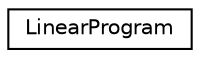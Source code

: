 digraph "Graphical Class Hierarchy"
{
 // LATEX_PDF_SIZE
  edge [fontname="Helvetica",fontsize="10",labelfontname="Helvetica",labelfontsize="10"];
  node [fontname="Helvetica",fontsize="10",shape=record];
  rankdir="LR";
  Node0 [label="LinearProgram",height=0.2,width=0.4,color="black", fillcolor="white", style="filled",URL="$classoperations__research_1_1glop_1_1_linear_program.html",tooltip=" "];
}

